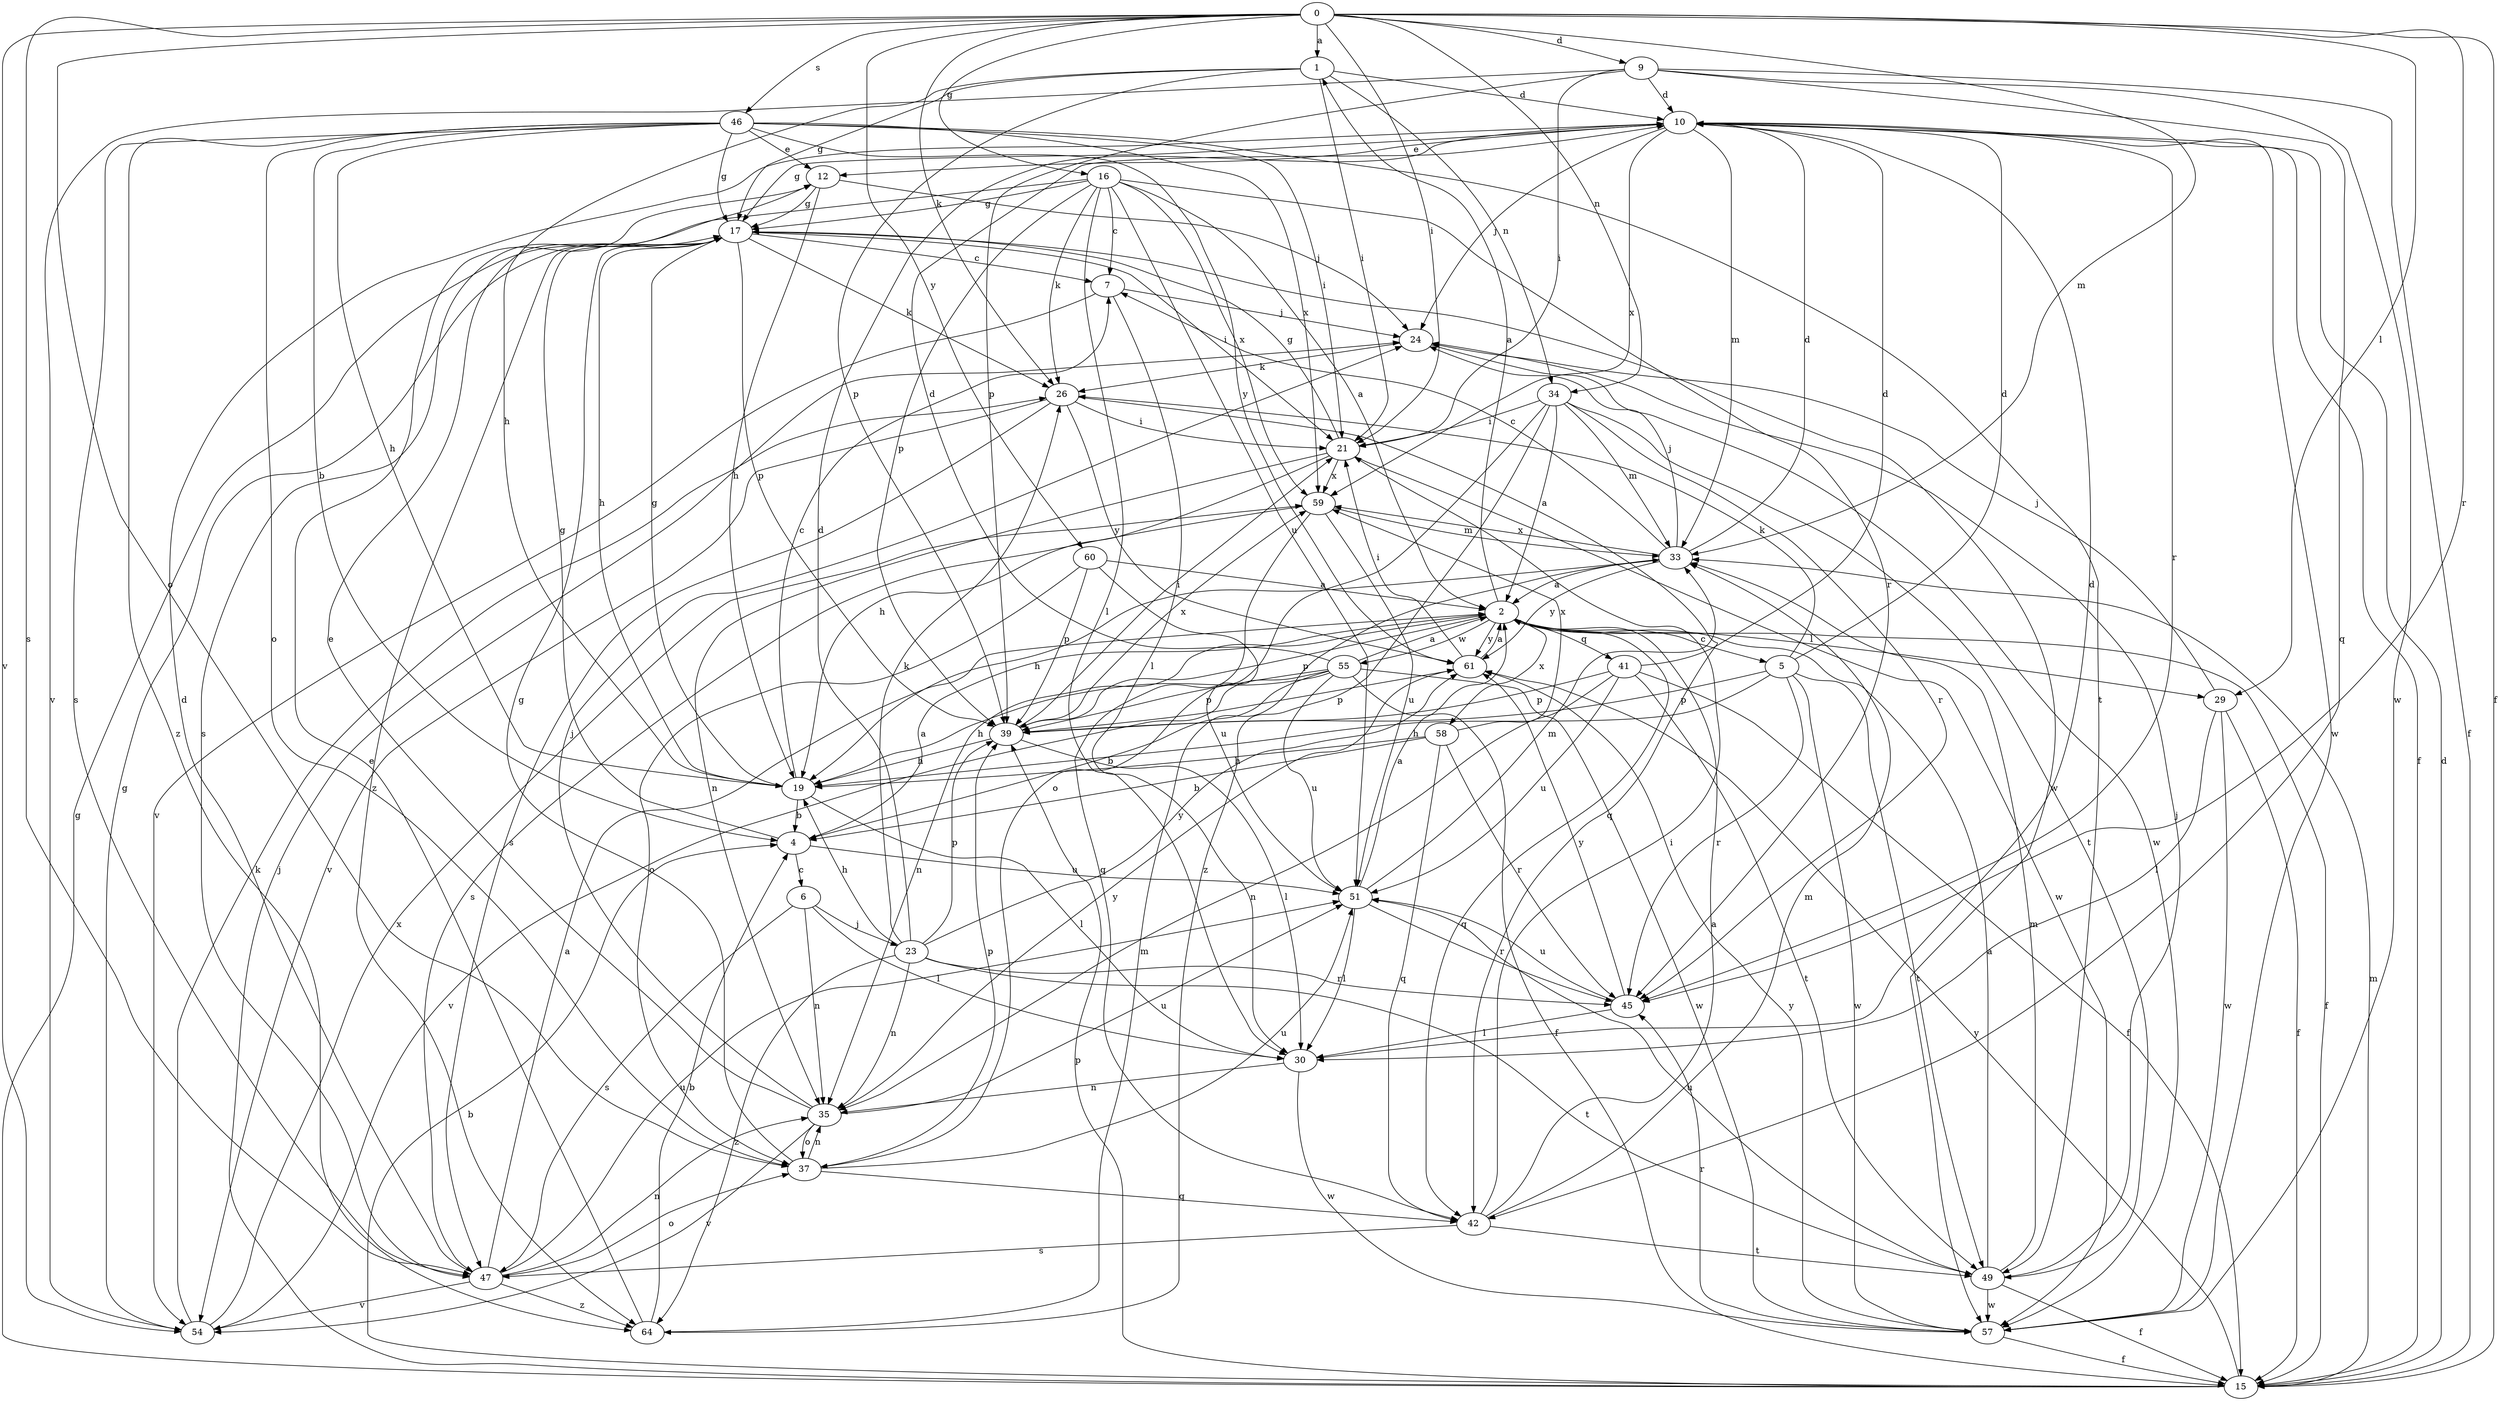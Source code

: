 strict digraph  {
0;
1;
2;
4;
5;
6;
7;
9;
10;
12;
15;
16;
17;
19;
21;
23;
24;
26;
29;
30;
33;
34;
35;
37;
39;
41;
42;
45;
46;
47;
49;
51;
54;
55;
57;
58;
59;
60;
61;
64;
0 -> 1  [label=a];
0 -> 9  [label=d];
0 -> 15  [label=f];
0 -> 16  [label=g];
0 -> 21  [label=i];
0 -> 26  [label=k];
0 -> 29  [label=l];
0 -> 33  [label=m];
0 -> 34  [label=n];
0 -> 37  [label=o];
0 -> 45  [label=r];
0 -> 46  [label=s];
0 -> 47  [label=s];
0 -> 54  [label=v];
0 -> 60  [label=y];
1 -> 10  [label=d];
1 -> 17  [label=g];
1 -> 19  [label=h];
1 -> 21  [label=i];
1 -> 34  [label=n];
1 -> 39  [label=p];
2 -> 1  [label=a];
2 -> 5  [label=c];
2 -> 15  [label=f];
2 -> 29  [label=l];
2 -> 35  [label=n];
2 -> 39  [label=p];
2 -> 41  [label=q];
2 -> 42  [label=q];
2 -> 55  [label=w];
2 -> 58  [label=x];
2 -> 61  [label=y];
4 -> 2  [label=a];
4 -> 6  [label=c];
4 -> 17  [label=g];
4 -> 51  [label=u];
5 -> 10  [label=d];
5 -> 19  [label=h];
5 -> 26  [label=k];
5 -> 39  [label=p];
5 -> 45  [label=r];
5 -> 49  [label=t];
5 -> 57  [label=w];
6 -> 23  [label=j];
6 -> 30  [label=l];
6 -> 35  [label=n];
6 -> 47  [label=s];
7 -> 24  [label=j];
7 -> 30  [label=l];
7 -> 54  [label=v];
9 -> 10  [label=d];
9 -> 15  [label=f];
9 -> 21  [label=i];
9 -> 39  [label=p];
9 -> 42  [label=q];
9 -> 54  [label=v];
9 -> 57  [label=w];
10 -> 12  [label=e];
10 -> 15  [label=f];
10 -> 17  [label=g];
10 -> 24  [label=j];
10 -> 33  [label=m];
10 -> 45  [label=r];
10 -> 57  [label=w];
10 -> 59  [label=x];
12 -> 17  [label=g];
12 -> 19  [label=h];
12 -> 24  [label=j];
15 -> 4  [label=b];
15 -> 10  [label=d];
15 -> 17  [label=g];
15 -> 24  [label=j];
15 -> 33  [label=m];
15 -> 39  [label=p];
15 -> 61  [label=y];
16 -> 2  [label=a];
16 -> 7  [label=c];
16 -> 17  [label=g];
16 -> 26  [label=k];
16 -> 30  [label=l];
16 -> 39  [label=p];
16 -> 45  [label=r];
16 -> 47  [label=s];
16 -> 51  [label=u];
16 -> 59  [label=x];
17 -> 7  [label=c];
17 -> 19  [label=h];
17 -> 21  [label=i];
17 -> 26  [label=k];
17 -> 39  [label=p];
17 -> 57  [label=w];
17 -> 64  [label=z];
19 -> 4  [label=b];
19 -> 7  [label=c];
19 -> 17  [label=g];
19 -> 30  [label=l];
21 -> 17  [label=g];
21 -> 19  [label=h];
21 -> 35  [label=n];
21 -> 57  [label=w];
21 -> 59  [label=x];
23 -> 10  [label=d];
23 -> 19  [label=h];
23 -> 26  [label=k];
23 -> 35  [label=n];
23 -> 39  [label=p];
23 -> 45  [label=r];
23 -> 49  [label=t];
23 -> 61  [label=y];
23 -> 64  [label=z];
24 -> 26  [label=k];
24 -> 57  [label=w];
26 -> 21  [label=i];
26 -> 42  [label=q];
26 -> 47  [label=s];
26 -> 54  [label=v];
26 -> 61  [label=y];
29 -> 15  [label=f];
29 -> 24  [label=j];
29 -> 30  [label=l];
29 -> 57  [label=w];
30 -> 10  [label=d];
30 -> 35  [label=n];
30 -> 57  [label=w];
33 -> 2  [label=a];
33 -> 7  [label=c];
33 -> 10  [label=d];
33 -> 19  [label=h];
33 -> 24  [label=j];
33 -> 59  [label=x];
33 -> 61  [label=y];
34 -> 2  [label=a];
34 -> 21  [label=i];
34 -> 33  [label=m];
34 -> 37  [label=o];
34 -> 45  [label=r];
34 -> 49  [label=t];
34 -> 64  [label=z];
35 -> 12  [label=e];
35 -> 24  [label=j];
35 -> 37  [label=o];
35 -> 51  [label=u];
35 -> 54  [label=v];
35 -> 61  [label=y];
37 -> 17  [label=g];
37 -> 35  [label=n];
37 -> 39  [label=p];
37 -> 42  [label=q];
37 -> 51  [label=u];
39 -> 19  [label=h];
39 -> 21  [label=i];
39 -> 30  [label=l];
39 -> 59  [label=x];
41 -> 10  [label=d];
41 -> 15  [label=f];
41 -> 35  [label=n];
41 -> 39  [label=p];
41 -> 49  [label=t];
41 -> 51  [label=u];
42 -> 2  [label=a];
42 -> 21  [label=i];
42 -> 33  [label=m];
42 -> 47  [label=s];
42 -> 49  [label=t];
45 -> 30  [label=l];
45 -> 51  [label=u];
45 -> 61  [label=y];
46 -> 4  [label=b];
46 -> 12  [label=e];
46 -> 17  [label=g];
46 -> 19  [label=h];
46 -> 21  [label=i];
46 -> 37  [label=o];
46 -> 47  [label=s];
46 -> 49  [label=t];
46 -> 59  [label=x];
46 -> 61  [label=y];
46 -> 64  [label=z];
47 -> 2  [label=a];
47 -> 10  [label=d];
47 -> 35  [label=n];
47 -> 37  [label=o];
47 -> 51  [label=u];
47 -> 54  [label=v];
47 -> 64  [label=z];
49 -> 2  [label=a];
49 -> 15  [label=f];
49 -> 24  [label=j];
49 -> 33  [label=m];
49 -> 51  [label=u];
49 -> 57  [label=w];
51 -> 2  [label=a];
51 -> 30  [label=l];
51 -> 33  [label=m];
51 -> 45  [label=r];
54 -> 17  [label=g];
54 -> 26  [label=k];
54 -> 59  [label=x];
55 -> 2  [label=a];
55 -> 4  [label=b];
55 -> 10  [label=d];
55 -> 15  [label=f];
55 -> 19  [label=h];
55 -> 39  [label=p];
55 -> 51  [label=u];
55 -> 54  [label=v];
55 -> 57  [label=w];
57 -> 15  [label=f];
57 -> 45  [label=r];
57 -> 61  [label=y];
58 -> 4  [label=b];
58 -> 19  [label=h];
58 -> 42  [label=q];
58 -> 45  [label=r];
58 -> 59  [label=x];
59 -> 33  [label=m];
59 -> 42  [label=q];
59 -> 47  [label=s];
59 -> 51  [label=u];
60 -> 2  [label=a];
60 -> 37  [label=o];
60 -> 39  [label=p];
60 -> 51  [label=u];
61 -> 2  [label=a];
61 -> 21  [label=i];
61 -> 39  [label=p];
64 -> 4  [label=b];
64 -> 12  [label=e];
64 -> 33  [label=m];
}
